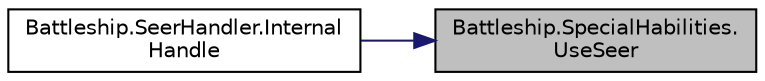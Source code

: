 digraph "Battleship.SpecialHabilities.UseSeer"
{
 // INTERACTIVE_SVG=YES
 // LATEX_PDF_SIZE
  edge [fontname="Helvetica",fontsize="10",labelfontname="Helvetica",labelfontsize="10"];
  node [fontname="Helvetica",fontsize="10",shape=record];
  rankdir="RL";
  Node1 [label="Battleship.SpecialHabilities.\lUseSeer",height=0.2,width=0.4,color="black", fillcolor="grey75", style="filled", fontcolor="black",tooltip="Utiliza la habilidad especial Seer. Seer puede averiguar cual zona (superior o inferior) el usuario c..."];
  Node1 -> Node2 [dir="back",color="midnightblue",fontsize="10",style="solid",fontname="Helvetica"];
  Node2 [label="Battleship.SeerHandler.Internal\lHandle",height=0.2,width=0.4,color="black", fillcolor="white", style="filled",URL="$classBattleship_1_1SeerHandler.html#a83bbb4b93be0c5e0a53df48735d3d558",tooltip="Procesa los mensajes \"vidente\" y retorna true; retorna false en caso contrario."];
}
